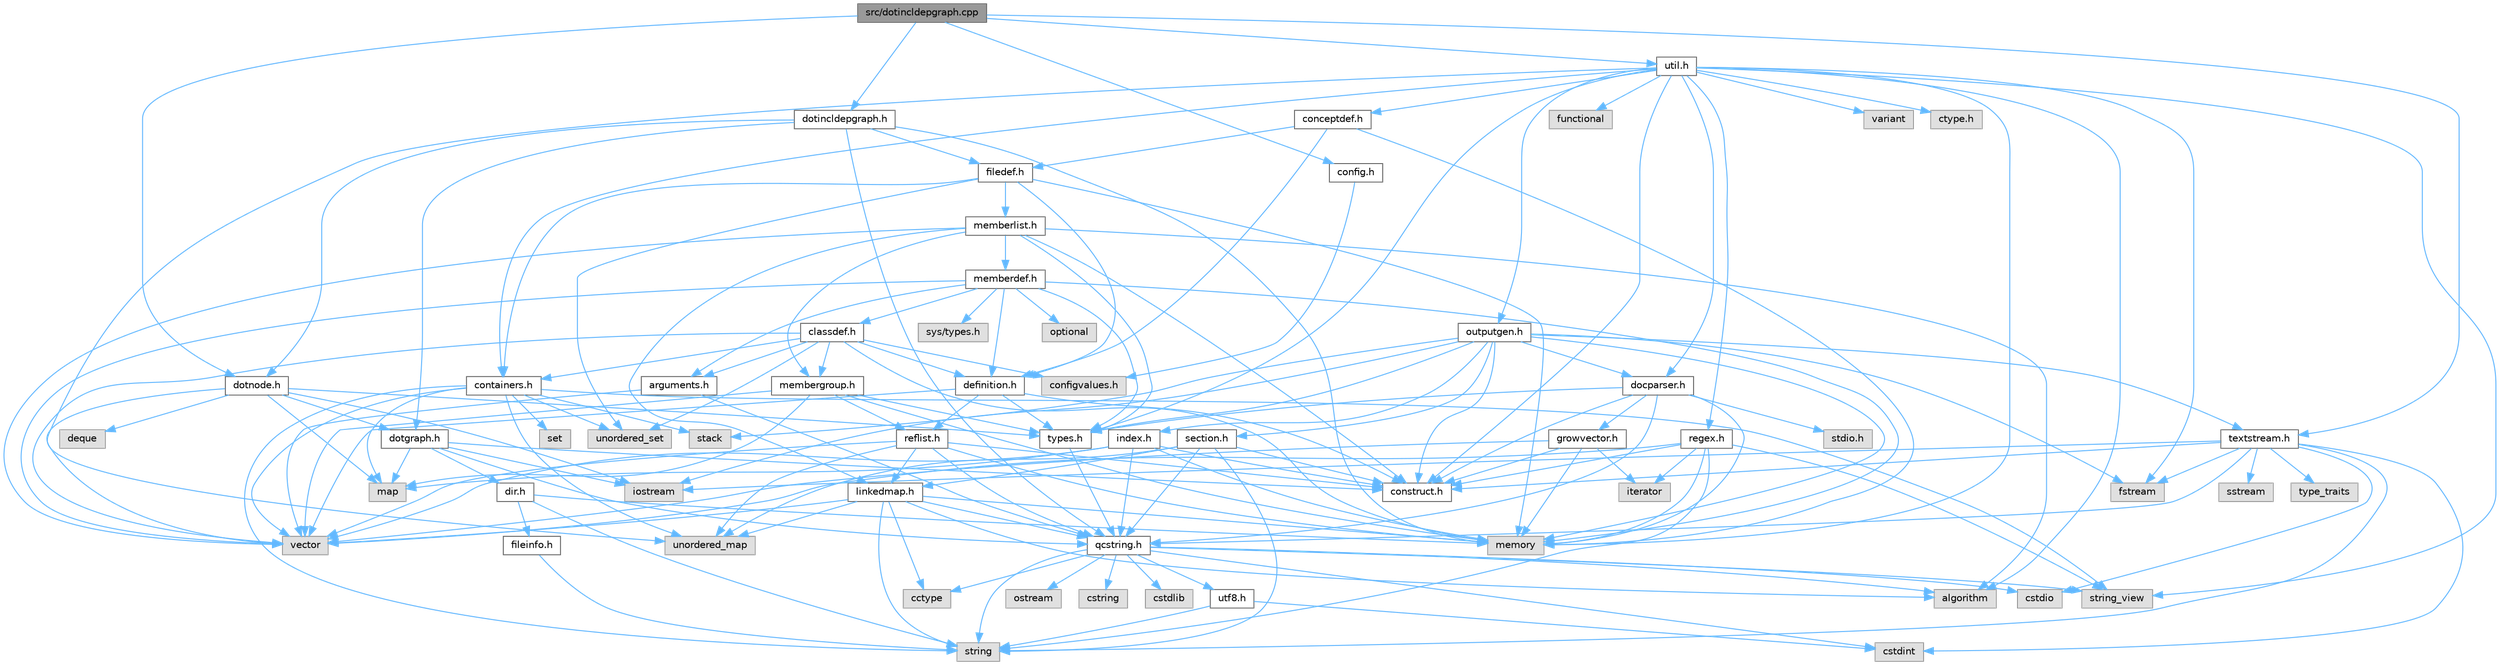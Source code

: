 digraph "src/dotincldepgraph.cpp"
{
 // INTERACTIVE_SVG=YES
 // LATEX_PDF_SIZE
  bgcolor="transparent";
  edge [fontname=Helvetica,fontsize=10,labelfontname=Helvetica,labelfontsize=10];
  node [fontname=Helvetica,fontsize=10,shape=box,height=0.2,width=0.4];
  Node1 [id="Node000001",label="src/dotincldepgraph.cpp",height=0.2,width=0.4,color="gray40", fillcolor="grey60", style="filled", fontcolor="black",tooltip=" "];
  Node1 -> Node2 [id="edge1_Node000001_Node000002",color="steelblue1",style="solid",tooltip=" "];
  Node2 [id="Node000002",label="dotincldepgraph.h",height=0.2,width=0.4,color="grey40", fillcolor="white", style="filled",URL="$dd/d8c/dotincldepgraph_8h.html",tooltip=" "];
  Node2 -> Node3 [id="edge2_Node000002_Node000003",color="steelblue1",style="solid",tooltip=" "];
  Node3 [id="Node000003",label="memory",height=0.2,width=0.4,color="grey60", fillcolor="#E0E0E0", style="filled",tooltip=" "];
  Node2 -> Node4 [id="edge3_Node000002_Node000004",color="steelblue1",style="solid",tooltip=" "];
  Node4 [id="Node000004",label="qcstring.h",height=0.2,width=0.4,color="grey40", fillcolor="white", style="filled",URL="$d7/d5c/qcstring_8h.html",tooltip=" "];
  Node4 -> Node5 [id="edge4_Node000004_Node000005",color="steelblue1",style="solid",tooltip=" "];
  Node5 [id="Node000005",label="string",height=0.2,width=0.4,color="grey60", fillcolor="#E0E0E0", style="filled",tooltip=" "];
  Node4 -> Node6 [id="edge5_Node000004_Node000006",color="steelblue1",style="solid",tooltip=" "];
  Node6 [id="Node000006",label="string_view",height=0.2,width=0.4,color="grey60", fillcolor="#E0E0E0", style="filled",tooltip=" "];
  Node4 -> Node7 [id="edge6_Node000004_Node000007",color="steelblue1",style="solid",tooltip=" "];
  Node7 [id="Node000007",label="algorithm",height=0.2,width=0.4,color="grey60", fillcolor="#E0E0E0", style="filled",tooltip=" "];
  Node4 -> Node8 [id="edge7_Node000004_Node000008",color="steelblue1",style="solid",tooltip=" "];
  Node8 [id="Node000008",label="cctype",height=0.2,width=0.4,color="grey60", fillcolor="#E0E0E0", style="filled",tooltip=" "];
  Node4 -> Node9 [id="edge8_Node000004_Node000009",color="steelblue1",style="solid",tooltip=" "];
  Node9 [id="Node000009",label="cstring",height=0.2,width=0.4,color="grey60", fillcolor="#E0E0E0", style="filled",tooltip=" "];
  Node4 -> Node10 [id="edge9_Node000004_Node000010",color="steelblue1",style="solid",tooltip=" "];
  Node10 [id="Node000010",label="cstdio",height=0.2,width=0.4,color="grey60", fillcolor="#E0E0E0", style="filled",tooltip=" "];
  Node4 -> Node11 [id="edge10_Node000004_Node000011",color="steelblue1",style="solid",tooltip=" "];
  Node11 [id="Node000011",label="cstdlib",height=0.2,width=0.4,color="grey60", fillcolor="#E0E0E0", style="filled",tooltip=" "];
  Node4 -> Node12 [id="edge11_Node000004_Node000012",color="steelblue1",style="solid",tooltip=" "];
  Node12 [id="Node000012",label="cstdint",height=0.2,width=0.4,color="grey60", fillcolor="#E0E0E0", style="filled",tooltip=" "];
  Node4 -> Node13 [id="edge12_Node000004_Node000013",color="steelblue1",style="solid",tooltip=" "];
  Node13 [id="Node000013",label="ostream",height=0.2,width=0.4,color="grey60", fillcolor="#E0E0E0", style="filled",tooltip=" "];
  Node4 -> Node14 [id="edge13_Node000004_Node000014",color="steelblue1",style="solid",tooltip=" "];
  Node14 [id="Node000014",label="utf8.h",height=0.2,width=0.4,color="grey40", fillcolor="white", style="filled",URL="$db/d7c/utf8_8h.html",tooltip="Various UTF8 related helper functions."];
  Node14 -> Node12 [id="edge14_Node000014_Node000012",color="steelblue1",style="solid",tooltip=" "];
  Node14 -> Node5 [id="edge15_Node000014_Node000005",color="steelblue1",style="solid",tooltip=" "];
  Node2 -> Node15 [id="edge16_Node000002_Node000015",color="steelblue1",style="solid",tooltip=" "];
  Node15 [id="Node000015",label="filedef.h",height=0.2,width=0.4,color="grey40", fillcolor="white", style="filled",URL="$d4/d3a/filedef_8h.html",tooltip=" "];
  Node15 -> Node3 [id="edge17_Node000015_Node000003",color="steelblue1",style="solid",tooltip=" "];
  Node15 -> Node16 [id="edge18_Node000015_Node000016",color="steelblue1",style="solid",tooltip=" "];
  Node16 [id="Node000016",label="unordered_set",height=0.2,width=0.4,color="grey60", fillcolor="#E0E0E0", style="filled",tooltip=" "];
  Node15 -> Node17 [id="edge19_Node000015_Node000017",color="steelblue1",style="solid",tooltip=" "];
  Node17 [id="Node000017",label="definition.h",height=0.2,width=0.4,color="grey40", fillcolor="white", style="filled",URL="$df/da1/definition_8h.html",tooltip=" "];
  Node17 -> Node18 [id="edge20_Node000017_Node000018",color="steelblue1",style="solid",tooltip=" "];
  Node18 [id="Node000018",label="vector",height=0.2,width=0.4,color="grey60", fillcolor="#E0E0E0", style="filled",tooltip=" "];
  Node17 -> Node19 [id="edge21_Node000017_Node000019",color="steelblue1",style="solid",tooltip=" "];
  Node19 [id="Node000019",label="types.h",height=0.2,width=0.4,color="grey40", fillcolor="white", style="filled",URL="$d9/d49/types_8h.html",tooltip="This file contains a number of basic enums and types."];
  Node19 -> Node4 [id="edge22_Node000019_Node000004",color="steelblue1",style="solid",tooltip=" "];
  Node17 -> Node20 [id="edge23_Node000017_Node000020",color="steelblue1",style="solid",tooltip=" "];
  Node20 [id="Node000020",label="reflist.h",height=0.2,width=0.4,color="grey40", fillcolor="white", style="filled",URL="$d1/d02/reflist_8h.html",tooltip=" "];
  Node20 -> Node18 [id="edge24_Node000020_Node000018",color="steelblue1",style="solid",tooltip=" "];
  Node20 -> Node21 [id="edge25_Node000020_Node000021",color="steelblue1",style="solid",tooltip=" "];
  Node21 [id="Node000021",label="unordered_map",height=0.2,width=0.4,color="grey60", fillcolor="#E0E0E0", style="filled",tooltip=" "];
  Node20 -> Node3 [id="edge26_Node000020_Node000003",color="steelblue1",style="solid",tooltip=" "];
  Node20 -> Node4 [id="edge27_Node000020_Node000004",color="steelblue1",style="solid",tooltip=" "];
  Node20 -> Node22 [id="edge28_Node000020_Node000022",color="steelblue1",style="solid",tooltip=" "];
  Node22 [id="Node000022",label="linkedmap.h",height=0.2,width=0.4,color="grey40", fillcolor="white", style="filled",URL="$da/de1/linkedmap_8h.html",tooltip=" "];
  Node22 -> Node21 [id="edge29_Node000022_Node000021",color="steelblue1",style="solid",tooltip=" "];
  Node22 -> Node18 [id="edge30_Node000022_Node000018",color="steelblue1",style="solid",tooltip=" "];
  Node22 -> Node3 [id="edge31_Node000022_Node000003",color="steelblue1",style="solid",tooltip=" "];
  Node22 -> Node5 [id="edge32_Node000022_Node000005",color="steelblue1",style="solid",tooltip=" "];
  Node22 -> Node7 [id="edge33_Node000022_Node000007",color="steelblue1",style="solid",tooltip=" "];
  Node22 -> Node8 [id="edge34_Node000022_Node000008",color="steelblue1",style="solid",tooltip=" "];
  Node22 -> Node4 [id="edge35_Node000022_Node000004",color="steelblue1",style="solid",tooltip=" "];
  Node20 -> Node23 [id="edge36_Node000020_Node000023",color="steelblue1",style="solid",tooltip=" "];
  Node23 [id="Node000023",label="construct.h",height=0.2,width=0.4,color="grey40", fillcolor="white", style="filled",URL="$d7/dfc/construct_8h.html",tooltip=" "];
  Node17 -> Node23 [id="edge37_Node000017_Node000023",color="steelblue1",style="solid",tooltip=" "];
  Node15 -> Node24 [id="edge38_Node000015_Node000024",color="steelblue1",style="solid",tooltip=" "];
  Node24 [id="Node000024",label="memberlist.h",height=0.2,width=0.4,color="grey40", fillcolor="white", style="filled",URL="$dd/d78/memberlist_8h.html",tooltip=" "];
  Node24 -> Node18 [id="edge39_Node000024_Node000018",color="steelblue1",style="solid",tooltip=" "];
  Node24 -> Node7 [id="edge40_Node000024_Node000007",color="steelblue1",style="solid",tooltip=" "];
  Node24 -> Node25 [id="edge41_Node000024_Node000025",color="steelblue1",style="solid",tooltip=" "];
  Node25 [id="Node000025",label="memberdef.h",height=0.2,width=0.4,color="grey40", fillcolor="white", style="filled",URL="$d4/d46/memberdef_8h.html",tooltip=" "];
  Node25 -> Node18 [id="edge42_Node000025_Node000018",color="steelblue1",style="solid",tooltip=" "];
  Node25 -> Node3 [id="edge43_Node000025_Node000003",color="steelblue1",style="solid",tooltip=" "];
  Node25 -> Node26 [id="edge44_Node000025_Node000026",color="steelblue1",style="solid",tooltip=" "];
  Node26 [id="Node000026",label="optional",height=0.2,width=0.4,color="grey60", fillcolor="#E0E0E0", style="filled",tooltip=" "];
  Node25 -> Node27 [id="edge45_Node000025_Node000027",color="steelblue1",style="solid",tooltip=" "];
  Node27 [id="Node000027",label="sys/types.h",height=0.2,width=0.4,color="grey60", fillcolor="#E0E0E0", style="filled",tooltip=" "];
  Node25 -> Node19 [id="edge46_Node000025_Node000019",color="steelblue1",style="solid",tooltip=" "];
  Node25 -> Node17 [id="edge47_Node000025_Node000017",color="steelblue1",style="solid",tooltip=" "];
  Node25 -> Node28 [id="edge48_Node000025_Node000028",color="steelblue1",style="solid",tooltip=" "];
  Node28 [id="Node000028",label="arguments.h",height=0.2,width=0.4,color="grey40", fillcolor="white", style="filled",URL="$df/d9b/arguments_8h.html",tooltip=" "];
  Node28 -> Node18 [id="edge49_Node000028_Node000018",color="steelblue1",style="solid",tooltip=" "];
  Node28 -> Node4 [id="edge50_Node000028_Node000004",color="steelblue1",style="solid",tooltip=" "];
  Node25 -> Node29 [id="edge51_Node000025_Node000029",color="steelblue1",style="solid",tooltip=" "];
  Node29 [id="Node000029",label="classdef.h",height=0.2,width=0.4,color="grey40", fillcolor="white", style="filled",URL="$d1/da6/classdef_8h.html",tooltip=" "];
  Node29 -> Node3 [id="edge52_Node000029_Node000003",color="steelblue1",style="solid",tooltip=" "];
  Node29 -> Node18 [id="edge53_Node000029_Node000018",color="steelblue1",style="solid",tooltip=" "];
  Node29 -> Node16 [id="edge54_Node000029_Node000016",color="steelblue1",style="solid",tooltip=" "];
  Node29 -> Node30 [id="edge55_Node000029_Node000030",color="steelblue1",style="solid",tooltip=" "];
  Node30 [id="Node000030",label="containers.h",height=0.2,width=0.4,color="grey40", fillcolor="white", style="filled",URL="$d5/d75/containers_8h.html",tooltip=" "];
  Node30 -> Node18 [id="edge56_Node000030_Node000018",color="steelblue1",style="solid",tooltip=" "];
  Node30 -> Node5 [id="edge57_Node000030_Node000005",color="steelblue1",style="solid",tooltip=" "];
  Node30 -> Node6 [id="edge58_Node000030_Node000006",color="steelblue1",style="solid",tooltip=" "];
  Node30 -> Node31 [id="edge59_Node000030_Node000031",color="steelblue1",style="solid",tooltip=" "];
  Node31 [id="Node000031",label="set",height=0.2,width=0.4,color="grey60", fillcolor="#E0E0E0", style="filled",tooltip=" "];
  Node30 -> Node32 [id="edge60_Node000030_Node000032",color="steelblue1",style="solid",tooltip=" "];
  Node32 [id="Node000032",label="map",height=0.2,width=0.4,color="grey60", fillcolor="#E0E0E0", style="filled",tooltip=" "];
  Node30 -> Node16 [id="edge61_Node000030_Node000016",color="steelblue1",style="solid",tooltip=" "];
  Node30 -> Node21 [id="edge62_Node000030_Node000021",color="steelblue1",style="solid",tooltip=" "];
  Node30 -> Node33 [id="edge63_Node000030_Node000033",color="steelblue1",style="solid",tooltip=" "];
  Node33 [id="Node000033",label="stack",height=0.2,width=0.4,color="grey60", fillcolor="#E0E0E0", style="filled",tooltip=" "];
  Node29 -> Node17 [id="edge64_Node000029_Node000017",color="steelblue1",style="solid",tooltip=" "];
  Node29 -> Node28 [id="edge65_Node000029_Node000028",color="steelblue1",style="solid",tooltip=" "];
  Node29 -> Node34 [id="edge66_Node000029_Node000034",color="steelblue1",style="solid",tooltip=" "];
  Node34 [id="Node000034",label="membergroup.h",height=0.2,width=0.4,color="grey40", fillcolor="white", style="filled",URL="$d9/d11/membergroup_8h.html",tooltip=" "];
  Node34 -> Node18 [id="edge67_Node000034_Node000018",color="steelblue1",style="solid",tooltip=" "];
  Node34 -> Node32 [id="edge68_Node000034_Node000032",color="steelblue1",style="solid",tooltip=" "];
  Node34 -> Node3 [id="edge69_Node000034_Node000003",color="steelblue1",style="solid",tooltip=" "];
  Node34 -> Node19 [id="edge70_Node000034_Node000019",color="steelblue1",style="solid",tooltip=" "];
  Node34 -> Node20 [id="edge71_Node000034_Node000020",color="steelblue1",style="solid",tooltip=" "];
  Node29 -> Node35 [id="edge72_Node000029_Node000035",color="steelblue1",style="solid",tooltip=" "];
  Node35 [id="Node000035",label="configvalues.h",height=0.2,width=0.4,color="grey60", fillcolor="#E0E0E0", style="filled",tooltip=" "];
  Node24 -> Node22 [id="edge73_Node000024_Node000022",color="steelblue1",style="solid",tooltip=" "];
  Node24 -> Node19 [id="edge74_Node000024_Node000019",color="steelblue1",style="solid",tooltip=" "];
  Node24 -> Node34 [id="edge75_Node000024_Node000034",color="steelblue1",style="solid",tooltip=" "];
  Node24 -> Node23 [id="edge76_Node000024_Node000023",color="steelblue1",style="solid",tooltip=" "];
  Node15 -> Node30 [id="edge77_Node000015_Node000030",color="steelblue1",style="solid",tooltip=" "];
  Node2 -> Node36 [id="edge78_Node000002_Node000036",color="steelblue1",style="solid",tooltip=" "];
  Node36 [id="Node000036",label="dotnode.h",height=0.2,width=0.4,color="grey40", fillcolor="white", style="filled",URL="$d8/d3b/dotnode_8h.html",tooltip=" "];
  Node36 -> Node18 [id="edge79_Node000036_Node000018",color="steelblue1",style="solid",tooltip=" "];
  Node36 -> Node32 [id="edge80_Node000036_Node000032",color="steelblue1",style="solid",tooltip=" "];
  Node36 -> Node37 [id="edge81_Node000036_Node000037",color="steelblue1",style="solid",tooltip=" "];
  Node37 [id="Node000037",label="deque",height=0.2,width=0.4,color="grey60", fillcolor="#E0E0E0", style="filled",tooltip=" "];
  Node36 -> Node38 [id="edge82_Node000036_Node000038",color="steelblue1",style="solid",tooltip=" "];
  Node38 [id="Node000038",label="iostream",height=0.2,width=0.4,color="grey60", fillcolor="#E0E0E0", style="filled",tooltip=" "];
  Node36 -> Node19 [id="edge83_Node000036_Node000019",color="steelblue1",style="solid",tooltip=" "];
  Node36 -> Node39 [id="edge84_Node000036_Node000039",color="steelblue1",style="solid",tooltip=" "];
  Node39 [id="Node000039",label="dotgraph.h",height=0.2,width=0.4,color="grey40", fillcolor="white", style="filled",URL="$d0/daa/dotgraph_8h.html",tooltip=" "];
  Node39 -> Node38 [id="edge85_Node000039_Node000038",color="steelblue1",style="solid",tooltip=" "];
  Node39 -> Node32 [id="edge86_Node000039_Node000032",color="steelblue1",style="solid",tooltip=" "];
  Node39 -> Node4 [id="edge87_Node000039_Node000004",color="steelblue1",style="solid",tooltip=" "];
  Node39 -> Node40 [id="edge88_Node000039_Node000040",color="steelblue1",style="solid",tooltip=" "];
  Node40 [id="Node000040",label="dir.h",height=0.2,width=0.4,color="grey40", fillcolor="white", style="filled",URL="$df/d9c/dir_8h.html",tooltip=" "];
  Node40 -> Node5 [id="edge89_Node000040_Node000005",color="steelblue1",style="solid",tooltip=" "];
  Node40 -> Node3 [id="edge90_Node000040_Node000003",color="steelblue1",style="solid",tooltip=" "];
  Node40 -> Node41 [id="edge91_Node000040_Node000041",color="steelblue1",style="solid",tooltip=" "];
  Node41 [id="Node000041",label="fileinfo.h",height=0.2,width=0.4,color="grey40", fillcolor="white", style="filled",URL="$df/d45/fileinfo_8h.html",tooltip=" "];
  Node41 -> Node5 [id="edge92_Node000041_Node000005",color="steelblue1",style="solid",tooltip=" "];
  Node39 -> Node23 [id="edge93_Node000039_Node000023",color="steelblue1",style="solid",tooltip=" "];
  Node2 -> Node39 [id="edge94_Node000002_Node000039",color="steelblue1",style="solid",tooltip=" "];
  Node1 -> Node36 [id="edge95_Node000001_Node000036",color="steelblue1",style="solid",tooltip=" "];
  Node1 -> Node42 [id="edge96_Node000001_Node000042",color="steelblue1",style="solid",tooltip=" "];
  Node42 [id="Node000042",label="util.h",height=0.2,width=0.4,color="grey40", fillcolor="white", style="filled",URL="$d8/d3c/util_8h.html",tooltip="A bunch of utility functions."];
  Node42 -> Node3 [id="edge97_Node000042_Node000003",color="steelblue1",style="solid",tooltip=" "];
  Node42 -> Node21 [id="edge98_Node000042_Node000021",color="steelblue1",style="solid",tooltip=" "];
  Node42 -> Node7 [id="edge99_Node000042_Node000007",color="steelblue1",style="solid",tooltip=" "];
  Node42 -> Node43 [id="edge100_Node000042_Node000043",color="steelblue1",style="solid",tooltip=" "];
  Node43 [id="Node000043",label="functional",height=0.2,width=0.4,color="grey60", fillcolor="#E0E0E0", style="filled",tooltip=" "];
  Node42 -> Node44 [id="edge101_Node000042_Node000044",color="steelblue1",style="solid",tooltip=" "];
  Node44 [id="Node000044",label="fstream",height=0.2,width=0.4,color="grey60", fillcolor="#E0E0E0", style="filled",tooltip=" "];
  Node42 -> Node45 [id="edge102_Node000042_Node000045",color="steelblue1",style="solid",tooltip=" "];
  Node45 [id="Node000045",label="variant",height=0.2,width=0.4,color="grey60", fillcolor="#E0E0E0", style="filled",tooltip=" "];
  Node42 -> Node6 [id="edge103_Node000042_Node000006",color="steelblue1",style="solid",tooltip=" "];
  Node42 -> Node46 [id="edge104_Node000042_Node000046",color="steelblue1",style="solid",tooltip=" "];
  Node46 [id="Node000046",label="ctype.h",height=0.2,width=0.4,color="grey60", fillcolor="#E0E0E0", style="filled",tooltip=" "];
  Node42 -> Node19 [id="edge105_Node000042_Node000019",color="steelblue1",style="solid",tooltip=" "];
  Node42 -> Node47 [id="edge106_Node000042_Node000047",color="steelblue1",style="solid",tooltip=" "];
  Node47 [id="Node000047",label="docparser.h",height=0.2,width=0.4,color="grey40", fillcolor="white", style="filled",URL="$de/d9c/docparser_8h.html",tooltip=" "];
  Node47 -> Node48 [id="edge107_Node000047_Node000048",color="steelblue1",style="solid",tooltip=" "];
  Node48 [id="Node000048",label="stdio.h",height=0.2,width=0.4,color="grey60", fillcolor="#E0E0E0", style="filled",tooltip=" "];
  Node47 -> Node3 [id="edge108_Node000047_Node000003",color="steelblue1",style="solid",tooltip=" "];
  Node47 -> Node4 [id="edge109_Node000047_Node000004",color="steelblue1",style="solid",tooltip=" "];
  Node47 -> Node49 [id="edge110_Node000047_Node000049",color="steelblue1",style="solid",tooltip=" "];
  Node49 [id="Node000049",label="growvector.h",height=0.2,width=0.4,color="grey40", fillcolor="white", style="filled",URL="$d7/d50/growvector_8h.html",tooltip=" "];
  Node49 -> Node18 [id="edge111_Node000049_Node000018",color="steelblue1",style="solid",tooltip=" "];
  Node49 -> Node3 [id="edge112_Node000049_Node000003",color="steelblue1",style="solid",tooltip=" "];
  Node49 -> Node50 [id="edge113_Node000049_Node000050",color="steelblue1",style="solid",tooltip=" "];
  Node50 [id="Node000050",label="iterator",height=0.2,width=0.4,color="grey60", fillcolor="#E0E0E0", style="filled",tooltip=" "];
  Node49 -> Node23 [id="edge114_Node000049_Node000023",color="steelblue1",style="solid",tooltip=" "];
  Node47 -> Node23 [id="edge115_Node000047_Node000023",color="steelblue1",style="solid",tooltip=" "];
  Node47 -> Node19 [id="edge116_Node000047_Node000019",color="steelblue1",style="solid",tooltip=" "];
  Node42 -> Node30 [id="edge117_Node000042_Node000030",color="steelblue1",style="solid",tooltip=" "];
  Node42 -> Node51 [id="edge118_Node000042_Node000051",color="steelblue1",style="solid",tooltip=" "];
  Node51 [id="Node000051",label="outputgen.h",height=0.2,width=0.4,color="grey40", fillcolor="white", style="filled",URL="$df/d06/outputgen_8h.html",tooltip=" "];
  Node51 -> Node3 [id="edge119_Node000051_Node000003",color="steelblue1",style="solid",tooltip=" "];
  Node51 -> Node33 [id="edge120_Node000051_Node000033",color="steelblue1",style="solid",tooltip=" "];
  Node51 -> Node38 [id="edge121_Node000051_Node000038",color="steelblue1",style="solid",tooltip=" "];
  Node51 -> Node44 [id="edge122_Node000051_Node000044",color="steelblue1",style="solid",tooltip=" "];
  Node51 -> Node19 [id="edge123_Node000051_Node000019",color="steelblue1",style="solid",tooltip=" "];
  Node51 -> Node52 [id="edge124_Node000051_Node000052",color="steelblue1",style="solid",tooltip=" "];
  Node52 [id="Node000052",label="index.h",height=0.2,width=0.4,color="grey40", fillcolor="white", style="filled",URL="$d1/db5/index_8h.html",tooltip=" "];
  Node52 -> Node3 [id="edge125_Node000052_Node000003",color="steelblue1",style="solid",tooltip=" "];
  Node52 -> Node18 [id="edge126_Node000052_Node000018",color="steelblue1",style="solid",tooltip=" "];
  Node52 -> Node32 [id="edge127_Node000052_Node000032",color="steelblue1",style="solid",tooltip=" "];
  Node52 -> Node4 [id="edge128_Node000052_Node000004",color="steelblue1",style="solid",tooltip=" "];
  Node52 -> Node23 [id="edge129_Node000052_Node000023",color="steelblue1",style="solid",tooltip=" "];
  Node51 -> Node53 [id="edge130_Node000051_Node000053",color="steelblue1",style="solid",tooltip=" "];
  Node53 [id="Node000053",label="section.h",height=0.2,width=0.4,color="grey40", fillcolor="white", style="filled",URL="$d1/d2a/section_8h.html",tooltip=" "];
  Node53 -> Node5 [id="edge131_Node000053_Node000005",color="steelblue1",style="solid",tooltip=" "];
  Node53 -> Node21 [id="edge132_Node000053_Node000021",color="steelblue1",style="solid",tooltip=" "];
  Node53 -> Node4 [id="edge133_Node000053_Node000004",color="steelblue1",style="solid",tooltip=" "];
  Node53 -> Node22 [id="edge134_Node000053_Node000022",color="steelblue1",style="solid",tooltip=" "];
  Node53 -> Node23 [id="edge135_Node000053_Node000023",color="steelblue1",style="solid",tooltip=" "];
  Node51 -> Node54 [id="edge136_Node000051_Node000054",color="steelblue1",style="solid",tooltip=" "];
  Node54 [id="Node000054",label="textstream.h",height=0.2,width=0.4,color="grey40", fillcolor="white", style="filled",URL="$d4/d7d/textstream_8h.html",tooltip=" "];
  Node54 -> Node5 [id="edge137_Node000054_Node000005",color="steelblue1",style="solid",tooltip=" "];
  Node54 -> Node38 [id="edge138_Node000054_Node000038",color="steelblue1",style="solid",tooltip=" "];
  Node54 -> Node55 [id="edge139_Node000054_Node000055",color="steelblue1",style="solid",tooltip=" "];
  Node55 [id="Node000055",label="sstream",height=0.2,width=0.4,color="grey60", fillcolor="#E0E0E0", style="filled",tooltip=" "];
  Node54 -> Node12 [id="edge140_Node000054_Node000012",color="steelblue1",style="solid",tooltip=" "];
  Node54 -> Node10 [id="edge141_Node000054_Node000010",color="steelblue1",style="solid",tooltip=" "];
  Node54 -> Node44 [id="edge142_Node000054_Node000044",color="steelblue1",style="solid",tooltip=" "];
  Node54 -> Node56 [id="edge143_Node000054_Node000056",color="steelblue1",style="solid",tooltip=" "];
  Node56 [id="Node000056",label="type_traits",height=0.2,width=0.4,color="grey60", fillcolor="#E0E0E0", style="filled",tooltip=" "];
  Node54 -> Node4 [id="edge144_Node000054_Node000004",color="steelblue1",style="solid",tooltip=" "];
  Node54 -> Node23 [id="edge145_Node000054_Node000023",color="steelblue1",style="solid",tooltip=" "];
  Node51 -> Node47 [id="edge146_Node000051_Node000047",color="steelblue1",style="solid",tooltip=" "];
  Node51 -> Node23 [id="edge147_Node000051_Node000023",color="steelblue1",style="solid",tooltip=" "];
  Node42 -> Node57 [id="edge148_Node000042_Node000057",color="steelblue1",style="solid",tooltip=" "];
  Node57 [id="Node000057",label="regex.h",height=0.2,width=0.4,color="grey40", fillcolor="white", style="filled",URL="$d1/d21/regex_8h.html",tooltip=" "];
  Node57 -> Node3 [id="edge149_Node000057_Node000003",color="steelblue1",style="solid",tooltip=" "];
  Node57 -> Node5 [id="edge150_Node000057_Node000005",color="steelblue1",style="solid",tooltip=" "];
  Node57 -> Node6 [id="edge151_Node000057_Node000006",color="steelblue1",style="solid",tooltip=" "];
  Node57 -> Node18 [id="edge152_Node000057_Node000018",color="steelblue1",style="solid",tooltip=" "];
  Node57 -> Node50 [id="edge153_Node000057_Node000050",color="steelblue1",style="solid",tooltip=" "];
  Node57 -> Node23 [id="edge154_Node000057_Node000023",color="steelblue1",style="solid",tooltip=" "];
  Node42 -> Node58 [id="edge155_Node000042_Node000058",color="steelblue1",style="solid",tooltip=" "];
  Node58 [id="Node000058",label="conceptdef.h",height=0.2,width=0.4,color="grey40", fillcolor="white", style="filled",URL="$da/df1/conceptdef_8h.html",tooltip=" "];
  Node58 -> Node3 [id="edge156_Node000058_Node000003",color="steelblue1",style="solid",tooltip=" "];
  Node58 -> Node17 [id="edge157_Node000058_Node000017",color="steelblue1",style="solid",tooltip=" "];
  Node58 -> Node15 [id="edge158_Node000058_Node000015",color="steelblue1",style="solid",tooltip=" "];
  Node42 -> Node23 [id="edge159_Node000042_Node000023",color="steelblue1",style="solid",tooltip=" "];
  Node1 -> Node59 [id="edge160_Node000001_Node000059",color="steelblue1",style="solid",tooltip=" "];
  Node59 [id="Node000059",label="config.h",height=0.2,width=0.4,color="grey40", fillcolor="white", style="filled",URL="$db/d16/config_8h.html",tooltip=" "];
  Node59 -> Node35 [id="edge161_Node000059_Node000035",color="steelblue1",style="solid",tooltip=" "];
  Node1 -> Node54 [id="edge162_Node000001_Node000054",color="steelblue1",style="solid",tooltip=" "];
}
